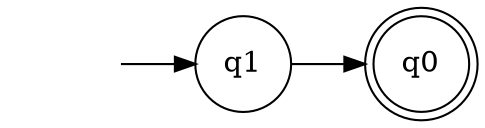 digraph NFA { 
rankdir=LR; 
node [ shape = none]; ""; 
node [ shape = doublecircle]; q0; 
node [ shape = circle];
"" -> q1;
q1 -> q0 [ label = "" ];
}
